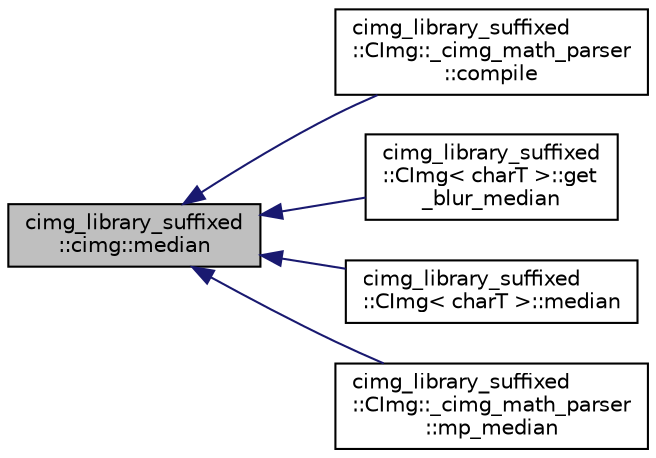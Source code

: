 digraph "cimg_library_suffixed::cimg::median"
{
 // INTERACTIVE_SVG=YES
  edge [fontname="Helvetica",fontsize="10",labelfontname="Helvetica",labelfontsize="10"];
  node [fontname="Helvetica",fontsize="10",shape=record];
  rankdir="LR";
  Node2351 [label="cimg_library_suffixed\l::cimg::median",height=0.2,width=0.4,color="black", fillcolor="grey75", style="filled", fontcolor="black"];
  Node2351 -> Node2352 [dir="back",color="midnightblue",fontsize="10",style="solid",fontname="Helvetica"];
  Node2352 [label="cimg_library_suffixed\l::CImg::_cimg_math_parser\l::compile",height=0.2,width=0.4,color="black", fillcolor="white", style="filled",URL="$structcimg__library__suffixed_1_1_c_img_1_1__cimg__math__parser.html#a318c44c5d1f4f0114355f37ace87a4ae"];
  Node2351 -> Node2353 [dir="back",color="midnightblue",fontsize="10",style="solid",fontname="Helvetica"];
  Node2353 [label="cimg_library_suffixed\l::CImg\< charT \>::get\l_blur_median",height=0.2,width=0.4,color="black", fillcolor="white", style="filled",URL="$structcimg__library__suffixed_1_1_c_img.html#a0f2e5b8bd31f04a77eb2244444de98b5",tooltip="Blur image with the median filter . "];
  Node2351 -> Node2354 [dir="back",color="midnightblue",fontsize="10",style="solid",fontname="Helvetica"];
  Node2354 [label="cimg_library_suffixed\l::CImg\< charT \>::median",height=0.2,width=0.4,color="black", fillcolor="white", style="filled",URL="$structcimg__library__suffixed_1_1_c_img.html#a3206e8b7f1b9b133355e78b758d3b289",tooltip="Return the median pixel value. "];
  Node2351 -> Node2355 [dir="back",color="midnightblue",fontsize="10",style="solid",fontname="Helvetica"];
  Node2355 [label="cimg_library_suffixed\l::CImg::_cimg_math_parser\l::mp_median",height=0.2,width=0.4,color="black", fillcolor="white", style="filled",URL="$structcimg__library__suffixed_1_1_c_img_1_1__cimg__math__parser.html#af2201347f6979e6479ab6eb781585a6c"];
}
